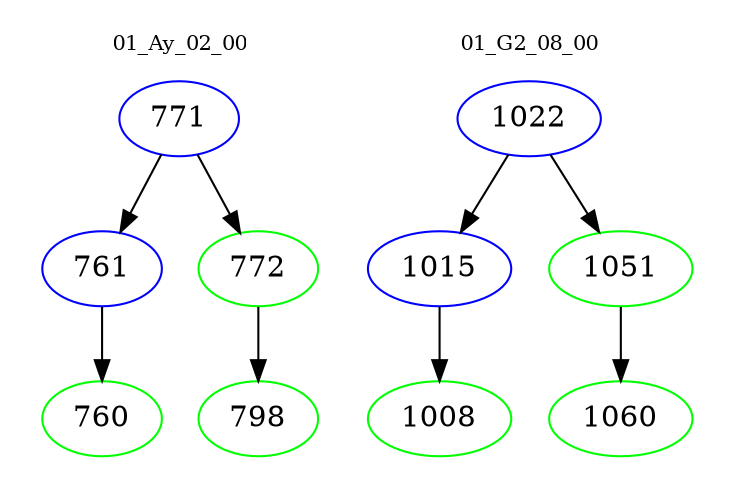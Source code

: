 digraph{
subgraph cluster_0 {
color = white
label = "01_Ay_02_00";
fontsize=10;
T0_771 [label="771", color="blue"]
T0_771 -> T0_761 [color="black"]
T0_761 [label="761", color="blue"]
T0_761 -> T0_760 [color="black"]
T0_760 [label="760", color="green"]
T0_771 -> T0_772 [color="black"]
T0_772 [label="772", color="green"]
T0_772 -> T0_798 [color="black"]
T0_798 [label="798", color="green"]
}
subgraph cluster_1 {
color = white
label = "01_G2_08_00";
fontsize=10;
T1_1022 [label="1022", color="blue"]
T1_1022 -> T1_1015 [color="black"]
T1_1015 [label="1015", color="blue"]
T1_1015 -> T1_1008 [color="black"]
T1_1008 [label="1008", color="green"]
T1_1022 -> T1_1051 [color="black"]
T1_1051 [label="1051", color="green"]
T1_1051 -> T1_1060 [color="black"]
T1_1060 [label="1060", color="green"]
}
}

